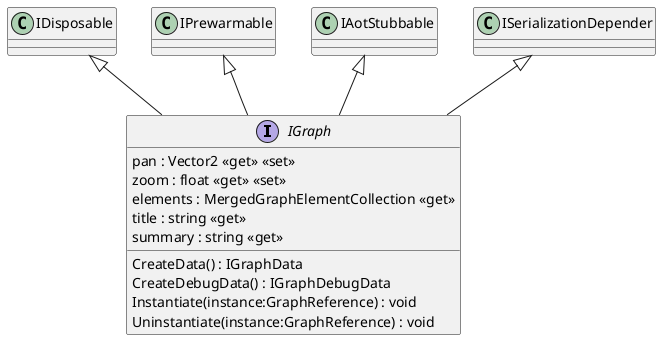 @startuml
interface IGraph {
    pan : Vector2 <<get>> <<set>>
    zoom : float <<get>> <<set>>
    elements : MergedGraphElementCollection <<get>>
    title : string <<get>>
    summary : string <<get>>
    CreateData() : IGraphData
    CreateDebugData() : IGraphDebugData
    Instantiate(instance:GraphReference) : void
    Uninstantiate(instance:GraphReference) : void
}
IDisposable <|-- IGraph
IPrewarmable <|-- IGraph
IAotStubbable <|-- IGraph
ISerializationDepender <|-- IGraph
@enduml
